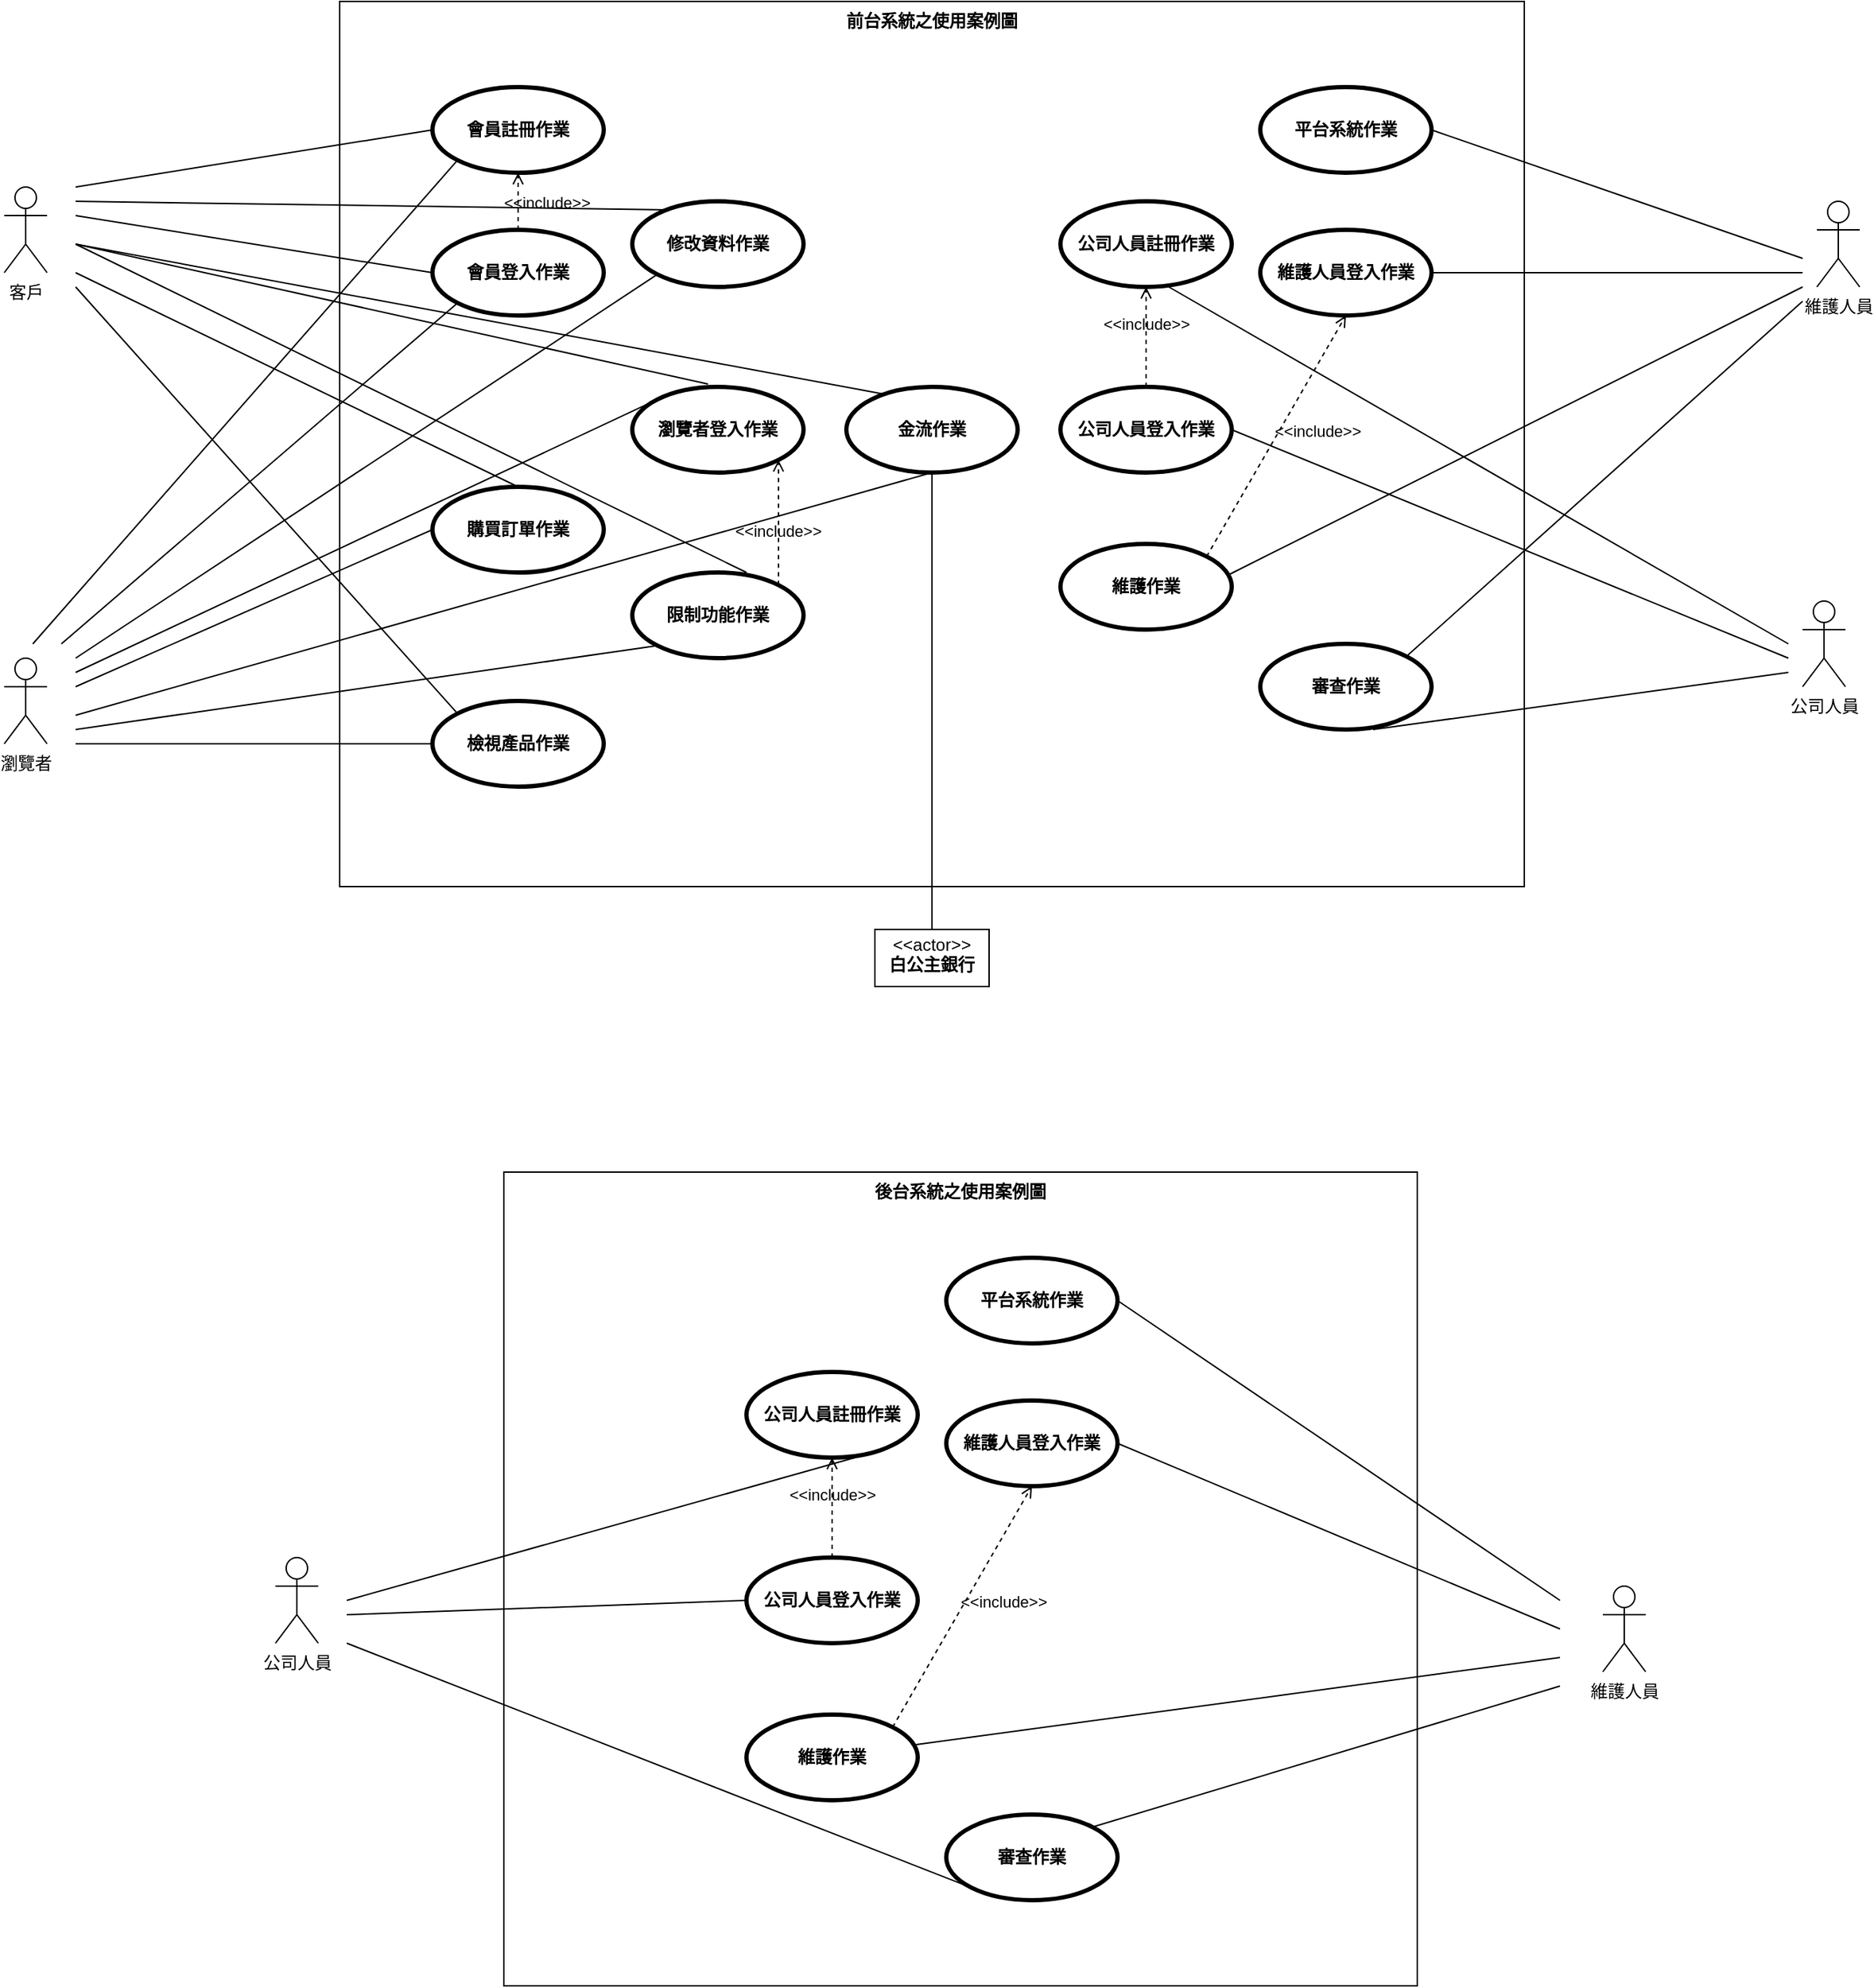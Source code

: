 <mxfile version="17.4.5" type="device" pages="3"><diagram id="V7DGzK6TTjDBdNX_tZ4m" name="(b) 小題"><mxGraphModel dx="3076" dy="794" grid="1" gridSize="10" guides="1" tooltips="1" connect="1" arrows="1" fold="1" page="1" pageScale="1" pageWidth="827" pageHeight="1169" math="0" shadow="0"><root><mxCell id="0"/><mxCell id="1" parent="0"/><mxCell id="IiYzBD85WNY9AxJgCA5Y-93" value="後台系統之使用案例圖" style="shape=rect;html=1;verticalAlign=top;fontStyle=1;whiteSpace=wrap;align=center;" vertex="1" parent="1"><mxGeometry x="-1110" y="910" width="640" height="570" as="geometry"/></mxCell><mxCell id="IiYzBD85WNY9AxJgCA5Y-57" value="前台系統之使用案例圖" style="shape=rect;html=1;verticalAlign=top;fontStyle=1;whiteSpace=wrap;align=center;" vertex="1" parent="1"><mxGeometry x="-1225" y="90" width="830" height="620" as="geometry"/></mxCell><mxCell id="IiYzBD85WNY9AxJgCA5Y-1" value="客戶" style="shape=umlActor;html=1;verticalLabelPosition=bottom;verticalAlign=top;align=center;" vertex="1" parent="1"><mxGeometry x="-1460" y="220" width="30" height="60" as="geometry"/></mxCell><mxCell id="IiYzBD85WNY9AxJgCA5Y-2" value="會員註冊作業" style="shape=ellipse;html=1;strokeWidth=3;fontStyle=1;whiteSpace=wrap;align=center;perimeter=ellipsePerimeter;" vertex="1" parent="1"><mxGeometry x="-1160" y="150" width="120" height="60" as="geometry"/></mxCell><mxCell id="IiYzBD85WNY9AxJgCA5Y-3" value="修改資料作業" style="shape=ellipse;html=1;strokeWidth=3;fontStyle=1;whiteSpace=wrap;align=center;perimeter=ellipsePerimeter;" vertex="1" parent="1"><mxGeometry x="-1020" y="230" width="120" height="60" as="geometry"/></mxCell><mxCell id="IiYzBD85WNY9AxJgCA5Y-4" value="檢視產品作業" style="shape=ellipse;html=1;strokeWidth=3;fontStyle=1;whiteSpace=wrap;align=center;perimeter=ellipsePerimeter;" vertex="1" parent="1"><mxGeometry x="-1160" y="580" width="120" height="60" as="geometry"/></mxCell><mxCell id="IiYzBD85WNY9AxJgCA5Y-5" value="購買訂單作業" style="shape=ellipse;html=1;strokeWidth=3;fontStyle=1;whiteSpace=wrap;align=center;perimeter=ellipsePerimeter;" vertex="1" parent="1"><mxGeometry x="-1160" y="430" width="120" height="60" as="geometry"/></mxCell><mxCell id="IiYzBD85WNY9AxJgCA5Y-6" value="瀏覽者登入作業" style="shape=ellipse;html=1;strokeWidth=3;fontStyle=1;whiteSpace=wrap;align=center;perimeter=ellipsePerimeter;" vertex="1" parent="1"><mxGeometry x="-1020" y="360" width="120" height="60" as="geometry"/></mxCell><mxCell id="IiYzBD85WNY9AxJgCA5Y-7" value="限制功能作業" style="shape=ellipse;html=1;strokeWidth=3;fontStyle=1;whiteSpace=wrap;align=center;perimeter=ellipsePerimeter;" vertex="1" parent="1"><mxGeometry x="-1020" y="490" width="120" height="60" as="geometry"/></mxCell><mxCell id="IiYzBD85WNY9AxJgCA5Y-8" value="公司人員註冊作業" style="shape=ellipse;html=1;strokeWidth=3;fontStyle=1;whiteSpace=wrap;align=center;perimeter=ellipsePerimeter;" vertex="1" parent="1"><mxGeometry x="-720" y="230" width="120" height="60" as="geometry"/></mxCell><mxCell id="IiYzBD85WNY9AxJgCA5Y-9" value="公司人員登入作業" style="shape=ellipse;html=1;strokeWidth=3;fontStyle=1;whiteSpace=wrap;align=center;perimeter=ellipsePerimeter;" vertex="1" parent="1"><mxGeometry x="-720" y="360" width="120" height="60" as="geometry"/></mxCell><mxCell id="IiYzBD85WNY9AxJgCA5Y-10" value="審查作業" style="shape=ellipse;html=1;strokeWidth=3;fontStyle=1;whiteSpace=wrap;align=center;perimeter=ellipsePerimeter;" vertex="1" parent="1"><mxGeometry x="-580" y="540" width="120" height="60" as="geometry"/></mxCell><mxCell id="IiYzBD85WNY9AxJgCA5Y-11" value="平台系統作業" style="shape=ellipse;html=1;strokeWidth=3;fontStyle=1;whiteSpace=wrap;align=center;perimeter=ellipsePerimeter;" vertex="1" parent="1"><mxGeometry x="-580" y="150" width="120" height="60" as="geometry"/></mxCell><mxCell id="IiYzBD85WNY9AxJgCA5Y-12" value="維護作業" style="shape=ellipse;html=1;strokeWidth=3;fontStyle=1;whiteSpace=wrap;align=center;perimeter=ellipsePerimeter;" vertex="1" parent="1"><mxGeometry x="-720" y="470" width="120" height="60" as="geometry"/></mxCell><mxCell id="IiYzBD85WNY9AxJgCA5Y-13" value="瀏覽者" style="shape=umlActor;html=1;verticalLabelPosition=bottom;verticalAlign=top;align=center;" vertex="1" parent="1"><mxGeometry x="-1460" y="550" width="30" height="60" as="geometry"/></mxCell><mxCell id="IiYzBD85WNY9AxJgCA5Y-14" value="公司人員" style="shape=umlActor;html=1;verticalLabelPosition=bottom;verticalAlign=top;align=center;" vertex="1" parent="1"><mxGeometry x="-200" y="510" width="30" height="60" as="geometry"/></mxCell><mxCell id="IiYzBD85WNY9AxJgCA5Y-15" value="維護人員" style="shape=umlActor;html=1;verticalLabelPosition=bottom;verticalAlign=top;align=center;" vertex="1" parent="1"><mxGeometry x="-190" y="230" width="30" height="60" as="geometry"/></mxCell><mxCell id="IiYzBD85WNY9AxJgCA5Y-16" value="" style="edgeStyle=none;html=1;endArrow=none;verticalAlign=bottom;rounded=0;entryX=0.5;entryY=0;entryDx=0;entryDy=0;" edge="1" parent="1" target="IiYzBD85WNY9AxJgCA5Y-5"><mxGeometry width="160" relative="1" as="geometry"><mxPoint x="-1410" y="280" as="sourcePoint"/><mxPoint x="-1090" y="260" as="targetPoint"/></mxGeometry></mxCell><mxCell id="IiYzBD85WNY9AxJgCA5Y-17" value="" style="edgeStyle=none;html=1;endArrow=none;verticalAlign=bottom;rounded=0;entryX=0;entryY=0;entryDx=0;entryDy=0;" edge="1" parent="1" target="IiYzBD85WNY9AxJgCA5Y-4"><mxGeometry width="160" relative="1" as="geometry"><mxPoint x="-1410" y="290" as="sourcePoint"/><mxPoint x="-1090" y="260" as="targetPoint"/></mxGeometry></mxCell><mxCell id="IiYzBD85WNY9AxJgCA5Y-18" value="" style="edgeStyle=none;html=1;endArrow=none;verticalAlign=bottom;rounded=0;entryX=0;entryY=1;entryDx=0;entryDy=0;" edge="1" parent="1" target="IiYzBD85WNY9AxJgCA5Y-2"><mxGeometry width="160" relative="1" as="geometry"><mxPoint x="-1440" y="540" as="sourcePoint"/><mxPoint x="-1002.426" y="691.213" as="targetPoint"/></mxGeometry></mxCell><mxCell id="IiYzBD85WNY9AxJgCA5Y-19" value="" style="edgeStyle=none;html=1;endArrow=none;verticalAlign=bottom;rounded=0;entryX=0;entryY=1;entryDx=0;entryDy=0;" edge="1" parent="1" target="IiYzBD85WNY9AxJgCA5Y-7"><mxGeometry width="160" relative="1" as="geometry"><mxPoint x="-1410" y="600" as="sourcePoint"/><mxPoint x="-1110" y="590" as="targetPoint"/></mxGeometry></mxCell><mxCell id="IiYzBD85WNY9AxJgCA5Y-20" value="" style="edgeStyle=none;html=1;endArrow=none;verticalAlign=bottom;rounded=0;entryX=0;entryY=0;entryDx=0;entryDy=0;" edge="1" parent="1" target="IiYzBD85WNY9AxJgCA5Y-6"><mxGeometry width="160" relative="1" as="geometry"><mxPoint x="-1410" y="560" as="sourcePoint"/><mxPoint x="-1240" y="430" as="targetPoint"/></mxGeometry></mxCell><mxCell id="IiYzBD85WNY9AxJgCA5Y-21" value="" style="edgeStyle=none;html=1;endArrow=none;verticalAlign=bottom;rounded=0;entryX=0.208;entryY=0.1;entryDx=0;entryDy=0;entryPerimeter=0;" edge="1" parent="1" target="IiYzBD85WNY9AxJgCA5Y-3"><mxGeometry width="160" relative="1" as="geometry"><mxPoint x="-1410" y="230" as="sourcePoint"/><mxPoint x="-1129.04" y="271.98" as="targetPoint"/></mxGeometry></mxCell><mxCell id="IiYzBD85WNY9AxJgCA5Y-22" value="" style="edgeStyle=none;html=1;endArrow=none;verticalAlign=bottom;rounded=0;entryX=0;entryY=0.5;entryDx=0;entryDy=0;" edge="1" parent="1" target="IiYzBD85WNY9AxJgCA5Y-2"><mxGeometry width="160" relative="1" as="geometry"><mxPoint x="-1410" y="220" as="sourcePoint"/><mxPoint x="-1090" y="230" as="targetPoint"/></mxGeometry></mxCell><mxCell id="IiYzBD85WNY9AxJgCA5Y-23" value="" style="edgeStyle=none;html=1;endArrow=none;verticalAlign=bottom;rounded=0;exitX=0.658;exitY=1;exitDx=0;exitDy=0;exitPerimeter=0;" edge="1" parent="1" source="IiYzBD85WNY9AxJgCA5Y-10"><mxGeometry width="160" relative="1" as="geometry"><mxPoint x="-600" y="670" as="sourcePoint"/><mxPoint x="-210" y="560" as="targetPoint"/></mxGeometry></mxCell><mxCell id="IiYzBD85WNY9AxJgCA5Y-24" value="" style="edgeStyle=none;html=1;endArrow=none;verticalAlign=bottom;rounded=0;exitX=1;exitY=0.5;exitDx=0;exitDy=0;" edge="1" parent="1" source="IiYzBD85WNY9AxJgCA5Y-9"><mxGeometry width="160" relative="1" as="geometry"><mxPoint x="-600" y="410" as="sourcePoint"/><mxPoint x="-210" y="550" as="targetPoint"/></mxGeometry></mxCell><mxCell id="IiYzBD85WNY9AxJgCA5Y-25" value="" style="edgeStyle=none;html=1;endArrow=none;verticalAlign=bottom;rounded=0;exitX=0.633;exitY=1;exitDx=0;exitDy=0;exitPerimeter=0;" edge="1" parent="1" source="IiYzBD85WNY9AxJgCA5Y-8"><mxGeometry width="160" relative="1" as="geometry"><mxPoint x="-600" y="360" as="sourcePoint"/><mxPoint x="-210" y="540" as="targetPoint"/></mxGeometry></mxCell><mxCell id="IiYzBD85WNY9AxJgCA5Y-26" value="" style="edgeStyle=none;html=1;endArrow=none;verticalAlign=bottom;rounded=0;exitX=1;exitY=0.5;exitDx=0;exitDy=0;" edge="1" parent="1" source="IiYzBD85WNY9AxJgCA5Y-11"><mxGeometry width="160" relative="1" as="geometry"><mxPoint x="-440" y="300" as="sourcePoint"/><mxPoint x="-200" y="270" as="targetPoint"/></mxGeometry></mxCell><mxCell id="IiYzBD85WNY9AxJgCA5Y-27" value="" style="edgeStyle=none;html=1;endArrow=none;verticalAlign=bottom;rounded=0;exitX=0.992;exitY=0.35;exitDx=0;exitDy=0;exitPerimeter=0;" edge="1" parent="1" source="IiYzBD85WNY9AxJgCA5Y-12"><mxGeometry width="160" relative="1" as="geometry"><mxPoint x="-380" y="670" as="sourcePoint"/><mxPoint x="-200" y="290" as="targetPoint"/></mxGeometry></mxCell><mxCell id="IiYzBD85WNY9AxJgCA5Y-28" value="" style="edgeStyle=none;html=1;endArrow=none;verticalAlign=bottom;rounded=0;entryX=0;entryY=0.5;entryDx=0;entryDy=0;" edge="1" parent="1" target="IiYzBD85WNY9AxJgCA5Y-4"><mxGeometry width="160" relative="1" as="geometry"><mxPoint x="-1410" y="610" as="sourcePoint"/><mxPoint x="-1260" y="550" as="targetPoint"/></mxGeometry></mxCell><mxCell id="IiYzBD85WNY9AxJgCA5Y-29" value="" style="edgeStyle=none;html=1;endArrow=none;verticalAlign=bottom;rounded=0;entryX=0.442;entryY=-0.033;entryDx=0;entryDy=0;entryPerimeter=0;" edge="1" parent="1" target="IiYzBD85WNY9AxJgCA5Y-6"><mxGeometry width="160" relative="1" as="geometry"><mxPoint x="-1410" y="260" as="sourcePoint"/><mxPoint x="-1050" y="330" as="targetPoint"/></mxGeometry></mxCell><mxCell id="IiYzBD85WNY9AxJgCA5Y-30" value="" style="edgeStyle=none;html=1;endArrow=none;verticalAlign=bottom;rounded=0;exitX=1;exitY=0;exitDx=0;exitDy=0;" edge="1" parent="1" source="IiYzBD85WNY9AxJgCA5Y-10"><mxGeometry width="160" relative="1" as="geometry"><mxPoint x="-740" y="670" as="sourcePoint"/><mxPoint x="-200" y="300" as="targetPoint"/></mxGeometry></mxCell><mxCell id="IiYzBD85WNY9AxJgCA5Y-34" value="" style="edgeStyle=none;html=1;endArrow=none;verticalAlign=bottom;rounded=0;entryX=0.667;entryY=0;entryDx=0;entryDy=0;entryPerimeter=0;" edge="1" parent="1" target="IiYzBD85WNY9AxJgCA5Y-7"><mxGeometry width="160" relative="1" as="geometry"><mxPoint x="-1410" y="260" as="sourcePoint"/><mxPoint x="-860" y="460" as="targetPoint"/></mxGeometry></mxCell><mxCell id="IiYzBD85WNY9AxJgCA5Y-35" value="&amp;lt;&amp;lt;include&amp;gt;&amp;gt;" style="edgeStyle=none;html=1;endArrow=open;verticalAlign=bottom;dashed=1;labelBackgroundColor=none;rounded=0;entryX=1;entryY=1;entryDx=0;entryDy=0;exitX=1;exitY=0;exitDx=0;exitDy=0;" edge="1" parent="1" source="IiYzBD85WNY9AxJgCA5Y-7" target="IiYzBD85WNY9AxJgCA5Y-6"><mxGeometry x="-0.343" width="160" relative="1" as="geometry"><mxPoint x="-840" y="490" as="sourcePoint"/><mxPoint x="-850" y="500" as="targetPoint"/><mxPoint as="offset"/></mxGeometry></mxCell><mxCell id="IiYzBD85WNY9AxJgCA5Y-36" value="會員登入作業" style="shape=ellipse;html=1;strokeWidth=3;fontStyle=1;whiteSpace=wrap;align=center;perimeter=ellipsePerimeter;" vertex="1" parent="1"><mxGeometry x="-1160" y="250" width="120" height="60" as="geometry"/></mxCell><mxCell id="IiYzBD85WNY9AxJgCA5Y-37" value="" style="edgeStyle=none;html=1;endArrow=none;verticalAlign=bottom;rounded=0;entryX=0;entryY=0.5;entryDx=0;entryDy=0;" edge="1" parent="1" target="IiYzBD85WNY9AxJgCA5Y-36"><mxGeometry width="160" relative="1" as="geometry"><mxPoint x="-1410" y="240" as="sourcePoint"/><mxPoint x="-1250" y="260" as="targetPoint"/></mxGeometry></mxCell><mxCell id="IiYzBD85WNY9AxJgCA5Y-38" value="" style="edgeStyle=none;html=1;endArrow=none;verticalAlign=bottom;rounded=0;entryX=0;entryY=1;entryDx=0;entryDy=0;" edge="1" parent="1" target="IiYzBD85WNY9AxJgCA5Y-36"><mxGeometry width="160" relative="1" as="geometry"><mxPoint x="-1420" y="540" as="sourcePoint"/><mxPoint x="-1250" y="550" as="targetPoint"/></mxGeometry></mxCell><mxCell id="IiYzBD85WNY9AxJgCA5Y-39" value="&amp;lt;&amp;lt;include&amp;gt;&amp;gt;" style="edgeStyle=none;html=1;endArrow=open;verticalAlign=bottom;dashed=1;labelBackgroundColor=none;rounded=0;entryX=0.5;entryY=1;entryDx=0;entryDy=0;exitX=0.5;exitY=0;exitDx=0;exitDy=0;" edge="1" parent="1" source="IiYzBD85WNY9AxJgCA5Y-36" target="IiYzBD85WNY9AxJgCA5Y-2"><mxGeometry x="-0.5" y="-20" width="160" relative="1" as="geometry"><mxPoint x="-1030" y="220" as="sourcePoint"/><mxPoint x="-1084" y="270" as="targetPoint"/><mxPoint as="offset"/></mxGeometry></mxCell><mxCell id="IiYzBD85WNY9AxJgCA5Y-40" value="" style="edgeStyle=none;html=1;endArrow=none;verticalAlign=bottom;rounded=0;entryX=0;entryY=0.5;entryDx=0;entryDy=0;" edge="1" parent="1" target="IiYzBD85WNY9AxJgCA5Y-5"><mxGeometry width="160" relative="1" as="geometry"><mxPoint x="-1410" y="570" as="sourcePoint"/><mxPoint x="-1260" y="550" as="targetPoint"/></mxGeometry></mxCell><mxCell id="IiYzBD85WNY9AxJgCA5Y-42" value="" style="edgeStyle=none;html=1;endArrow=none;verticalAlign=bottom;rounded=0;entryX=0;entryY=1;entryDx=0;entryDy=0;" edge="1" parent="1" target="IiYzBD85WNY9AxJgCA5Y-3"><mxGeometry width="160" relative="1" as="geometry"><mxPoint x="-1410" y="550" as="sourcePoint"/><mxPoint x="-1190" y="500" as="targetPoint"/></mxGeometry></mxCell><mxCell id="IiYzBD85WNY9AxJgCA5Y-43" value="維護人員登入作業" style="shape=ellipse;html=1;strokeWidth=3;fontStyle=1;whiteSpace=wrap;align=center;perimeter=ellipsePerimeter;" vertex="1" parent="1"><mxGeometry x="-580" y="250" width="120" height="60" as="geometry"/></mxCell><mxCell id="IiYzBD85WNY9AxJgCA5Y-44" value="" style="edgeStyle=none;html=1;endArrow=none;verticalAlign=bottom;rounded=0;exitX=1;exitY=0.5;exitDx=0;exitDy=0;" edge="1" parent="1" source="IiYzBD85WNY9AxJgCA5Y-43"><mxGeometry width="160" relative="1" as="geometry"><mxPoint x="-460" y="300" as="sourcePoint"/><mxPoint x="-200" y="280" as="targetPoint"/></mxGeometry></mxCell><mxCell id="IiYzBD85WNY9AxJgCA5Y-45" value="&amp;lt;&amp;lt;include&amp;gt;&amp;gt;" style="edgeStyle=none;html=1;endArrow=open;verticalAlign=bottom;dashed=1;labelBackgroundColor=none;rounded=0;entryX=0.5;entryY=1;entryDx=0;entryDy=0;exitX=0.5;exitY=0;exitDx=0;exitDy=0;" edge="1" parent="1" source="IiYzBD85WNY9AxJgCA5Y-9" target="IiYzBD85WNY9AxJgCA5Y-8"><mxGeometry width="160" relative="1" as="geometry"><mxPoint x="-670" y="310" as="sourcePoint"/><mxPoint x="-510" y="310" as="targetPoint"/></mxGeometry></mxCell><mxCell id="IiYzBD85WNY9AxJgCA5Y-47" value="金流作業" style="shape=ellipse;html=1;strokeWidth=3;fontStyle=1;whiteSpace=wrap;align=center;perimeter=ellipsePerimeter;" vertex="1" parent="1"><mxGeometry x="-870" y="360" width="120" height="60" as="geometry"/></mxCell><mxCell id="IiYzBD85WNY9AxJgCA5Y-48" value="" style="edgeStyle=none;html=1;endArrow=none;verticalAlign=bottom;rounded=0;entryX=0.217;entryY=0.083;entryDx=0;entryDy=0;entryPerimeter=0;" edge="1" parent="1" target="IiYzBD85WNY9AxJgCA5Y-47"><mxGeometry width="160" relative="1" as="geometry"><mxPoint x="-1410" y="260" as="sourcePoint"/><mxPoint x="-1250" y="260" as="targetPoint"/></mxGeometry></mxCell><mxCell id="IiYzBD85WNY9AxJgCA5Y-51" value="" style="edgeStyle=none;html=1;endArrow=none;verticalAlign=bottom;rounded=0;entryX=0.5;entryY=1;entryDx=0;entryDy=0;" edge="1" parent="1" target="IiYzBD85WNY9AxJgCA5Y-47"><mxGeometry width="160" relative="1" as="geometry"><mxPoint x="-1410" y="590" as="sourcePoint"/><mxPoint x="-770" y="440" as="targetPoint"/></mxGeometry></mxCell><mxCell id="IiYzBD85WNY9AxJgCA5Y-53" value="&amp;lt;&amp;lt;include&amp;gt;&amp;gt;" style="edgeStyle=none;html=1;endArrow=open;verticalAlign=bottom;dashed=1;labelBackgroundColor=none;rounded=0;exitX=1;exitY=0;exitDx=0;exitDy=0;entryX=0.5;entryY=1;entryDx=0;entryDy=0;" edge="1" parent="1" source="IiYzBD85WNY9AxJgCA5Y-12" target="IiYzBD85WNY9AxJgCA5Y-43"><mxGeometry x="0.098" y="-28" width="160" relative="1" as="geometry"><mxPoint x="-580" y="430" as="sourcePoint"/><mxPoint x="-420" y="430" as="targetPoint"/><mxPoint as="offset"/></mxGeometry></mxCell><mxCell id="IiYzBD85WNY9AxJgCA5Y-55" value="&lt;p style=&quot;margin: 0px ; margin-top: 4px ; text-align: center&quot;&gt;&amp;lt;&amp;lt;actor&amp;gt;&amp;gt;&lt;br&gt;&lt;b&gt;白公主銀行&lt;/b&gt;&lt;/p&gt;" style="shape=rect;html=1;overflow=fill;html=1;whiteSpace=wrap;align=center;" vertex="1" parent="1"><mxGeometry x="-850" y="740" width="80" height="40" as="geometry"/></mxCell><mxCell id="IiYzBD85WNY9AxJgCA5Y-56" value="" style="edgeStyle=none;html=1;endArrow=none;verticalAlign=bottom;rounded=0;exitX=0.5;exitY=1;exitDx=0;exitDy=0;entryX=0.5;entryY=0;entryDx=0;entryDy=0;" edge="1" parent="1" source="IiYzBD85WNY9AxJgCA5Y-47" target="IiYzBD85WNY9AxJgCA5Y-55"><mxGeometry width="160" relative="1" as="geometry"><mxPoint x="-860" y="670" as="sourcePoint"/><mxPoint x="-700" y="670" as="targetPoint"/></mxGeometry></mxCell><mxCell id="IiYzBD85WNY9AxJgCA5Y-76" value="公司人員註冊作業" style="shape=ellipse;html=1;strokeWidth=3;fontStyle=1;whiteSpace=wrap;align=center;perimeter=ellipsePerimeter;" vertex="1" parent="1"><mxGeometry x="-940" y="1050" width="120" height="60" as="geometry"/></mxCell><mxCell id="IiYzBD85WNY9AxJgCA5Y-77" value="公司人員登入作業" style="shape=ellipse;html=1;strokeWidth=3;fontStyle=1;whiteSpace=wrap;align=center;perimeter=ellipsePerimeter;" vertex="1" parent="1"><mxGeometry x="-940" y="1180" width="120" height="60" as="geometry"/></mxCell><mxCell id="IiYzBD85WNY9AxJgCA5Y-78" value="審查作業" style="shape=ellipse;html=1;strokeWidth=3;fontStyle=1;whiteSpace=wrap;align=center;perimeter=ellipsePerimeter;" vertex="1" parent="1"><mxGeometry x="-800" y="1360" width="120" height="60" as="geometry"/></mxCell><mxCell id="IiYzBD85WNY9AxJgCA5Y-79" value="平台系統作業" style="shape=ellipse;html=1;strokeWidth=3;fontStyle=1;whiteSpace=wrap;align=center;perimeter=ellipsePerimeter;" vertex="1" parent="1"><mxGeometry x="-800" y="970" width="120" height="60" as="geometry"/></mxCell><mxCell id="IiYzBD85WNY9AxJgCA5Y-80" value="維護作業" style="shape=ellipse;html=1;strokeWidth=3;fontStyle=1;whiteSpace=wrap;align=center;perimeter=ellipsePerimeter;" vertex="1" parent="1"><mxGeometry x="-940" y="1290" width="120" height="60" as="geometry"/></mxCell><mxCell id="IiYzBD85WNY9AxJgCA5Y-81" value="公司人員" style="shape=umlActor;html=1;verticalLabelPosition=bottom;verticalAlign=top;align=center;" vertex="1" parent="1"><mxGeometry x="-1270" y="1180" width="30" height="60" as="geometry"/></mxCell><mxCell id="IiYzBD85WNY9AxJgCA5Y-82" value="維護人員" style="shape=umlActor;html=1;verticalLabelPosition=bottom;verticalAlign=top;align=center;" vertex="1" parent="1"><mxGeometry x="-340" y="1200" width="30" height="60" as="geometry"/></mxCell><mxCell id="IiYzBD85WNY9AxJgCA5Y-83" value="" style="edgeStyle=none;html=1;endArrow=none;verticalAlign=bottom;rounded=0;exitX=0;exitY=1;exitDx=0;exitDy=0;" edge="1" parent="1" source="IiYzBD85WNY9AxJgCA5Y-78"><mxGeometry width="160" relative="1" as="geometry"><mxPoint x="-600" y="1490" as="sourcePoint"/><mxPoint x="-1220" y="1240" as="targetPoint"/></mxGeometry></mxCell><mxCell id="IiYzBD85WNY9AxJgCA5Y-84" value="" style="edgeStyle=none;html=1;endArrow=none;verticalAlign=bottom;rounded=0;exitX=0;exitY=0.5;exitDx=0;exitDy=0;" edge="1" parent="1" source="IiYzBD85WNY9AxJgCA5Y-77"><mxGeometry width="160" relative="1" as="geometry"><mxPoint x="-720" y="1210" as="sourcePoint"/><mxPoint x="-1220" y="1220" as="targetPoint"/></mxGeometry></mxCell><mxCell id="IiYzBD85WNY9AxJgCA5Y-85" value="" style="edgeStyle=none;html=1;endArrow=none;verticalAlign=bottom;rounded=0;exitX=0.633;exitY=1;exitDx=0;exitDy=0;exitPerimeter=0;" edge="1" parent="1" source="IiYzBD85WNY9AxJgCA5Y-76"><mxGeometry width="160" relative="1" as="geometry"><mxPoint x="-600" y="1180" as="sourcePoint"/><mxPoint x="-1220" y="1210" as="targetPoint"/></mxGeometry></mxCell><mxCell id="IiYzBD85WNY9AxJgCA5Y-86" value="" style="edgeStyle=none;html=1;endArrow=none;verticalAlign=bottom;rounded=0;exitX=1;exitY=0.5;exitDx=0;exitDy=0;" edge="1" parent="1" source="IiYzBD85WNY9AxJgCA5Y-79"><mxGeometry width="160" relative="1" as="geometry"><mxPoint x="-440" y="1120" as="sourcePoint"/><mxPoint x="-370" y="1210" as="targetPoint"/></mxGeometry></mxCell><mxCell id="IiYzBD85WNY9AxJgCA5Y-87" value="" style="edgeStyle=none;html=1;endArrow=none;verticalAlign=bottom;rounded=0;exitX=0.992;exitY=0.35;exitDx=0;exitDy=0;exitPerimeter=0;" edge="1" parent="1" source="IiYzBD85WNY9AxJgCA5Y-80"><mxGeometry width="160" relative="1" as="geometry"><mxPoint x="-380" y="1490" as="sourcePoint"/><mxPoint x="-370" y="1250" as="targetPoint"/></mxGeometry></mxCell><mxCell id="IiYzBD85WNY9AxJgCA5Y-88" value="" style="edgeStyle=none;html=1;endArrow=none;verticalAlign=bottom;rounded=0;exitX=1;exitY=0;exitDx=0;exitDy=0;" edge="1" parent="1" source="IiYzBD85WNY9AxJgCA5Y-78"><mxGeometry width="160" relative="1" as="geometry"><mxPoint x="-740" y="1490" as="sourcePoint"/><mxPoint x="-370" y="1270" as="targetPoint"/></mxGeometry></mxCell><mxCell id="IiYzBD85WNY9AxJgCA5Y-89" value="維護人員登入作業" style="shape=ellipse;html=1;strokeWidth=3;fontStyle=1;whiteSpace=wrap;align=center;perimeter=ellipsePerimeter;" vertex="1" parent="1"><mxGeometry x="-800" y="1070" width="120" height="60" as="geometry"/></mxCell><mxCell id="IiYzBD85WNY9AxJgCA5Y-90" value="" style="edgeStyle=none;html=1;endArrow=none;verticalAlign=bottom;rounded=0;exitX=1;exitY=0.5;exitDx=0;exitDy=0;" edge="1" parent="1" source="IiYzBD85WNY9AxJgCA5Y-89"><mxGeometry width="160" relative="1" as="geometry"><mxPoint x="-460" y="1120" as="sourcePoint"/><mxPoint x="-370" y="1230" as="targetPoint"/></mxGeometry></mxCell><mxCell id="IiYzBD85WNY9AxJgCA5Y-91" value="&amp;lt;&amp;lt;include&amp;gt;&amp;gt;" style="edgeStyle=none;html=1;endArrow=open;verticalAlign=bottom;dashed=1;labelBackgroundColor=none;rounded=0;entryX=0.5;entryY=1;entryDx=0;entryDy=0;exitX=0.5;exitY=0;exitDx=0;exitDy=0;" edge="1" parent="1" source="IiYzBD85WNY9AxJgCA5Y-77" target="IiYzBD85WNY9AxJgCA5Y-76"><mxGeometry width="160" relative="1" as="geometry"><mxPoint x="-890" y="1130" as="sourcePoint"/><mxPoint x="-730" y="1130" as="targetPoint"/></mxGeometry></mxCell><mxCell id="IiYzBD85WNY9AxJgCA5Y-92" value="&amp;lt;&amp;lt;include&amp;gt;&amp;gt;" style="edgeStyle=none;html=1;endArrow=open;verticalAlign=bottom;dashed=1;labelBackgroundColor=none;rounded=0;exitX=1;exitY=0;exitDx=0;exitDy=0;entryX=0.5;entryY=1;entryDx=0;entryDy=0;" edge="1" parent="1" source="IiYzBD85WNY9AxJgCA5Y-80" target="IiYzBD85WNY9AxJgCA5Y-89"><mxGeometry x="0.098" y="-28" width="160" relative="1" as="geometry"><mxPoint x="-800" y="1250" as="sourcePoint"/><mxPoint x="-640" y="1250" as="targetPoint"/><mxPoint as="offset"/></mxGeometry></mxCell></root></mxGraphModel></diagram><diagram id="BZPio_Jj3uGKRLuExNS9" name="(d) 小題"><mxGraphModel dx="1808" dy="548" grid="1" gridSize="10" guides="1" tooltips="1" connect="1" arrows="1" fold="1" page="1" pageScale="1" pageWidth="827" pageHeight="1169" math="0" shadow="0"><root><mxCell id="Udvxj7O8KsXDByOM07qp-0"/><mxCell id="Udvxj7O8KsXDByOM07qp-1" parent="Udvxj7O8KsXDByOM07qp-0"/><mxCell id="WuCh3MPf-Q4TTdM_Y4cf-1" value="購物平台" style="swimlane;fontStyle=1;align=center;verticalAlign=top;childLayout=stackLayout;horizontal=1;startSize=26;horizontalStack=0;resizeParent=1;resizeParentMax=0;resizeLast=0;collapsible=1;marginBottom=0;" vertex="1" parent="Udvxj7O8KsXDByOM07qp-1"><mxGeometry x="245" width="160" height="80" as="geometry"/></mxCell><mxCell id="WuCh3MPf-Q4TTdM_Y4cf-2" value="使用者身分有別" style="text;strokeColor=none;fillColor=none;align=left;verticalAlign=top;spacingLeft=4;spacingRight=4;overflow=hidden;rotatable=0;points=[[0,0.5],[1,0.5]];portConstraint=eastwest;" vertex="1" parent="WuCh3MPf-Q4TTdM_Y4cf-1"><mxGeometry y="26" width="160" height="54" as="geometry"/></mxCell><mxCell id="WuCh3MPf-Q4TTdM_Y4cf-6" value="前台" style="html=1;" vertex="1" parent="Udvxj7O8KsXDByOM07qp-1"><mxGeometry x="160" y="150" width="110" height="50" as="geometry"/></mxCell><mxCell id="WuCh3MPf-Q4TTdM_Y4cf-7" value="後台" style="html=1;" vertex="1" parent="Udvxj7O8KsXDByOM07qp-1"><mxGeometry x="390" y="150" width="110" height="50" as="geometry"/></mxCell><mxCell id="WuCh3MPf-Q4TTdM_Y4cf-8" value="" style="endArrow=none;html=1;rounded=0;" edge="1" parent="Udvxj7O8KsXDByOM07qp-1"><mxGeometry width="50" height="50" relative="1" as="geometry"><mxPoint x="215" y="120" as="sourcePoint"/><mxPoint x="445" y="120" as="targetPoint"/></mxGeometry></mxCell><mxCell id="WuCh3MPf-Q4TTdM_Y4cf-9" value="" style="endArrow=none;html=1;rounded=0;exitX=0.5;exitY=0;exitDx=0;exitDy=0;" edge="1" parent="Udvxj7O8KsXDByOM07qp-1" source="WuCh3MPf-Q4TTdM_Y4cf-6"><mxGeometry width="50" height="50" relative="1" as="geometry"><mxPoint x="140" y="140" as="sourcePoint"/><mxPoint x="215" y="120" as="targetPoint"/></mxGeometry></mxCell><mxCell id="WuCh3MPf-Q4TTdM_Y4cf-10" value="" style="endArrow=none;html=1;rounded=0;exitX=0.5;exitY=0;exitDx=0;exitDy=0;" edge="1" parent="Udvxj7O8KsXDByOM07qp-1" source="WuCh3MPf-Q4TTdM_Y4cf-7"><mxGeometry width="50" height="50" relative="1" as="geometry"><mxPoint x="390" y="180" as="sourcePoint"/><mxPoint x="445" y="120" as="targetPoint"/></mxGeometry></mxCell><mxCell id="WuCh3MPf-Q4TTdM_Y4cf-11" value="" style="endArrow=block;endSize=16;endFill=0;html=1;rounded=0;" edge="1" parent="Udvxj7O8KsXDByOM07qp-1" target="WuCh3MPf-Q4TTdM_Y4cf-2"><mxGeometry width="160" relative="1" as="geometry"><mxPoint x="325" y="120" as="sourcePoint"/><mxPoint x="465" y="100" as="targetPoint"/></mxGeometry></mxCell><mxCell id="WuCh3MPf-Q4TTdM_Y4cf-12" value="客戶" style="html=1;" vertex="1" parent="Udvxj7O8KsXDByOM07qp-1"><mxGeometry x="65" y="270" width="110" height="50" as="geometry"/></mxCell><mxCell id="WuCh3MPf-Q4TTdM_Y4cf-15" value="瀏覽者" style="html=1;" vertex="1" parent="Udvxj7O8KsXDByOM07qp-1"><mxGeometry x="225" y="270" width="110" height="50" as="geometry"/></mxCell><mxCell id="WuCh3MPf-Q4TTdM_Y4cf-17" value="" style="endArrow=none;html=1;rounded=0;" edge="1" parent="Udvxj7O8KsXDByOM07qp-1"><mxGeometry width="50" height="50" relative="1" as="geometry"><mxPoint x="150" y="270" as="sourcePoint"/><mxPoint x="150" y="250" as="targetPoint"/></mxGeometry></mxCell><mxCell id="WuCh3MPf-Q4TTdM_Y4cf-18" value="" style="endArrow=none;html=1;rounded=0;" edge="1" parent="Udvxj7O8KsXDByOM07qp-1"><mxGeometry width="50" height="50" relative="1" as="geometry"><mxPoint x="150" y="250" as="sourcePoint"/><mxPoint x="280" y="250" as="targetPoint"/></mxGeometry></mxCell><mxCell id="WuCh3MPf-Q4TTdM_Y4cf-19" value="" style="endArrow=none;html=1;rounded=0;exitX=0.5;exitY=0;exitDx=0;exitDy=0;" edge="1" parent="Udvxj7O8KsXDByOM07qp-1" source="WuCh3MPf-Q4TTdM_Y4cf-15"><mxGeometry width="50" height="50" relative="1" as="geometry"><mxPoint x="295" y="250" as="sourcePoint"/><mxPoint x="280" y="250" as="targetPoint"/></mxGeometry></mxCell><mxCell id="WuCh3MPf-Q4TTdM_Y4cf-20" value="" style="endArrow=block;endSize=16;endFill=0;html=1;rounded=0;entryX=0.5;entryY=1;entryDx=0;entryDy=0;" edge="1" parent="Udvxj7O8KsXDByOM07qp-1" target="WuCh3MPf-Q4TTdM_Y4cf-6"><mxGeometry width="160" relative="1" as="geometry"><mxPoint x="215" y="250" as="sourcePoint"/><mxPoint x="290" y="220" as="targetPoint"/></mxGeometry></mxCell><mxCell id="WuCh3MPf-Q4TTdM_Y4cf-21" value="" style="endArrow=none;html=1;edgeStyle=orthogonalEdgeStyle;rounded=0;entryX=0.5;entryY=0;entryDx=0;entryDy=0;" edge="1" parent="Udvxj7O8KsXDByOM07qp-1" target="WuCh3MPf-Q4TTdM_Y4cf-24"><mxGeometry relative="1" as="geometry"><mxPoint x="205" y="340" as="sourcePoint"/><mxPoint x="120" y="360" as="targetPoint"/></mxGeometry></mxCell><mxCell id="WuCh3MPf-Q4TTdM_Y4cf-22" value="1" style="edgeLabel;resizable=0;html=1;align=left;verticalAlign=bottom;" connectable="0" vertex="1" parent="WuCh3MPf-Q4TTdM_Y4cf-21"><mxGeometry x="-1" relative="1" as="geometry"><mxPoint x="-11" y="19" as="offset"/></mxGeometry></mxCell><mxCell id="WuCh3MPf-Q4TTdM_Y4cf-23" value="1..*" style="edgeLabel;resizable=0;html=1;align=right;verticalAlign=bottom;" connectable="0" vertex="1" parent="WuCh3MPf-Q4TTdM_Y4cf-21"><mxGeometry x="1" relative="1" as="geometry"/></mxCell><mxCell id="WuCh3MPf-Q4TTdM_Y4cf-25" value="觀看" style="edgeLabel;html=1;align=center;verticalAlign=middle;resizable=0;points=[];" vertex="1" connectable="0" parent="WuCh3MPf-Q4TTdM_Y4cf-21"><mxGeometry x="-0.149" relative="1" as="geometry"><mxPoint x="-15" y="6" as="offset"/></mxGeometry></mxCell><mxCell id="WuCh3MPf-Q4TTdM_Y4cf-24" value="產品頁面" style="html=1;" vertex="1" parent="Udvxj7O8KsXDByOM07qp-1"><mxGeometry x="150" y="410.09" width="110" height="50" as="geometry"/></mxCell><mxCell id="WuCh3MPf-Q4TTdM_Y4cf-26" value="產品圖片與敘述" style="html=1;" vertex="1" parent="Udvxj7O8KsXDByOM07qp-1"><mxGeometry x="150" y="540.09" width="110" height="50" as="geometry"/></mxCell><mxCell id="WuCh3MPf-Q4TTdM_Y4cf-27" value="" style="endArrow=none;html=1;edgeStyle=orthogonalEdgeStyle;rounded=0;exitX=0.5;exitY=1;exitDx=0;exitDy=0;entryX=0.5;entryY=0;entryDx=0;entryDy=0;" edge="1" parent="Udvxj7O8KsXDByOM07qp-1" source="WuCh3MPf-Q4TTdM_Y4cf-24" target="WuCh3MPf-Q4TTdM_Y4cf-26"><mxGeometry relative="1" as="geometry"><mxPoint x="195" y="500.09" as="sourcePoint"/><mxPoint x="355" y="500.09" as="targetPoint"/></mxGeometry></mxCell><mxCell id="WuCh3MPf-Q4TTdM_Y4cf-28" value="1" style="edgeLabel;resizable=0;html=1;align=left;verticalAlign=bottom;" connectable="0" vertex="1" parent="WuCh3MPf-Q4TTdM_Y4cf-27"><mxGeometry x="-1" relative="1" as="geometry"><mxPoint x="-10" y="20" as="offset"/></mxGeometry></mxCell><mxCell id="WuCh3MPf-Q4TTdM_Y4cf-29" value="1..*" style="edgeLabel;resizable=0;html=1;align=right;verticalAlign=bottom;" connectable="0" vertex="1" parent="WuCh3MPf-Q4TTdM_Y4cf-27"><mxGeometry x="1" relative="1" as="geometry"/></mxCell><mxCell id="WuCh3MPf-Q4TTdM_Y4cf-30" value="查看" style="edgeLabel;html=1;align=center;verticalAlign=middle;resizable=0;points=[];" vertex="1" connectable="0" parent="WuCh3MPf-Q4TTdM_Y4cf-27"><mxGeometry x="-0.234" y="-1" relative="1" as="geometry"><mxPoint x="-13" y="11" as="offset"/></mxGeometry></mxCell><mxCell id="WuCh3MPf-Q4TTdM_Y4cf-31" value="會員" style="html=1;" vertex="1" parent="Udvxj7O8KsXDByOM07qp-1"><mxGeometry x="-70" y="410.09" width="110" height="50" as="geometry"/></mxCell><mxCell id="WuCh3MPf-Q4TTdM_Y4cf-33" value="" style="endArrow=none;html=1;edgeStyle=orthogonalEdgeStyle;rounded=0;exitX=0.344;exitY=1.016;exitDx=0;exitDy=0;exitPerimeter=0;entryX=0.677;entryY=0;entryDx=0;entryDy=0;entryPerimeter=0;" edge="1" parent="Udvxj7O8KsXDByOM07qp-1" source="WuCh3MPf-Q4TTdM_Y4cf-2" target="WuCh3MPf-Q4TTdM_Y4cf-15"><mxGeometry relative="1" as="geometry"><mxPoint x="300" y="100" as="sourcePoint"/><mxPoint x="300" y="230" as="targetPoint"/></mxGeometry></mxCell><mxCell id="WuCh3MPf-Q4TTdM_Y4cf-34" value="1" style="edgeLabel;resizable=0;html=1;align=left;verticalAlign=bottom;" connectable="0" vertex="1" parent="WuCh3MPf-Q4TTdM_Y4cf-33"><mxGeometry x="-1" relative="1" as="geometry"><mxPoint x="-10" y="19" as="offset"/></mxGeometry></mxCell><mxCell id="WuCh3MPf-Q4TTdM_Y4cf-35" value="1..*" style="edgeLabel;resizable=0;html=1;align=right;verticalAlign=bottom;" connectable="0" vertex="1" parent="WuCh3MPf-Q4TTdM_Y4cf-33"><mxGeometry x="1" relative="1" as="geometry"/></mxCell><mxCell id="WuCh3MPf-Q4TTdM_Y4cf-36" value="擁有" style="edgeLabel;html=1;align=center;verticalAlign=middle;resizable=0;points=[];" vertex="1" connectable="0" parent="WuCh3MPf-Q4TTdM_Y4cf-33"><mxGeometry x="-0.144" y="-1" relative="1" as="geometry"><mxPoint x="-13" y="-25" as="offset"/></mxGeometry></mxCell><mxCell id="WuCh3MPf-Q4TTdM_Y4cf-37" value="" style="endArrow=none;html=1;edgeStyle=orthogonalEdgeStyle;rounded=0;entryX=0.5;entryY=0;entryDx=0;entryDy=0;exitX=0;exitY=0.5;exitDx=0;exitDy=0;" edge="1" parent="Udvxj7O8KsXDByOM07qp-1" source="WuCh3MPf-Q4TTdM_Y4cf-2" target="WuCh3MPf-Q4TTdM_Y4cf-12"><mxGeometry relative="1" as="geometry"><mxPoint x="110" y="60" as="sourcePoint"/><mxPoint x="190" y="130" as="targetPoint"/></mxGeometry></mxCell><mxCell id="WuCh3MPf-Q4TTdM_Y4cf-38" value="1" style="edgeLabel;resizable=0;html=1;align=left;verticalAlign=bottom;" connectable="0" vertex="1" parent="WuCh3MPf-Q4TTdM_Y4cf-37"><mxGeometry x="-1" relative="1" as="geometry"><mxPoint x="-15" y="-3" as="offset"/></mxGeometry></mxCell><mxCell id="WuCh3MPf-Q4TTdM_Y4cf-39" value="1..*" style="edgeLabel;resizable=0;html=1;align=right;verticalAlign=bottom;" connectable="0" vertex="1" parent="WuCh3MPf-Q4TTdM_Y4cf-37"><mxGeometry x="1" relative="1" as="geometry"><mxPoint x="-3" as="offset"/></mxGeometry></mxCell><mxCell id="WuCh3MPf-Q4TTdM_Y4cf-40" value="擁有" style="edgeLabel;html=1;align=center;verticalAlign=middle;resizable=0;points=[];" vertex="1" connectable="0" parent="Udvxj7O8KsXDByOM07qp-1"><mxGeometry x="136.996" y="64.996" as="geometry"/></mxCell><mxCell id="WuCh3MPf-Q4TTdM_Y4cf-41" value="" style="endArrow=none;html=1;rounded=0;entryX=0.5;entryY=1;entryDx=0;entryDy=0;" edge="1" parent="Udvxj7O8KsXDByOM07qp-1" target="WuCh3MPf-Q4TTdM_Y4cf-12"><mxGeometry width="50" height="50" relative="1" as="geometry"><mxPoint x="120" y="340" as="sourcePoint"/><mxPoint x="150" y="320" as="targetPoint"/></mxGeometry></mxCell><mxCell id="WuCh3MPf-Q4TTdM_Y4cf-42" value="" style="endArrow=none;html=1;rounded=0;entryX=0.5;entryY=1;entryDx=0;entryDy=0;" edge="1" parent="Udvxj7O8KsXDByOM07qp-1" target="WuCh3MPf-Q4TTdM_Y4cf-15"><mxGeometry width="50" height="50" relative="1" as="geometry"><mxPoint x="280" y="340" as="sourcePoint"/><mxPoint x="300" y="330" as="targetPoint"/></mxGeometry></mxCell><mxCell id="WuCh3MPf-Q4TTdM_Y4cf-43" value="" style="endArrow=none;html=1;rounded=0;" edge="1" parent="Udvxj7O8KsXDByOM07qp-1"><mxGeometry width="50" height="50" relative="1" as="geometry"><mxPoint x="120" y="340" as="sourcePoint"/><mxPoint x="280" y="340" as="targetPoint"/></mxGeometry></mxCell><mxCell id="WuCh3MPf-Q4TTdM_Y4cf-44" value="" style="endArrow=none;html=1;edgeStyle=orthogonalEdgeStyle;rounded=0;exitX=0.5;exitY=0;exitDx=0;exitDy=0;entryX=0;entryY=0.5;entryDx=0;entryDy=0;" edge="1" parent="Udvxj7O8KsXDByOM07qp-1" source="WuCh3MPf-Q4TTdM_Y4cf-31" target="WuCh3MPf-Q4TTdM_Y4cf-12"><mxGeometry relative="1" as="geometry"><mxPoint x="-30" y="390" as="sourcePoint"/><mxPoint x="130" y="390" as="targetPoint"/></mxGeometry></mxCell><mxCell id="WuCh3MPf-Q4TTdM_Y4cf-45" value="1" style="edgeLabel;resizable=0;html=1;align=left;verticalAlign=bottom;" connectable="0" vertex="1" parent="WuCh3MPf-Q4TTdM_Y4cf-44"><mxGeometry x="-1" relative="1" as="geometry"/></mxCell><mxCell id="WuCh3MPf-Q4TTdM_Y4cf-46" value="1" style="edgeLabel;resizable=0;html=1;align=right;verticalAlign=bottom;" connectable="0" vertex="1" parent="WuCh3MPf-Q4TTdM_Y4cf-44"><mxGeometry x="1" relative="1" as="geometry"/></mxCell><mxCell id="WuCh3MPf-Q4TTdM_Y4cf-47" value="註冊" style="edgeLabel;html=1;align=center;verticalAlign=middle;resizable=0;points=[];" vertex="1" connectable="0" parent="WuCh3MPf-Q4TTdM_Y4cf-44"><mxGeometry x="-0.009" y="2" relative="1" as="geometry"><mxPoint x="17" y="-4" as="offset"/></mxGeometry></mxCell><mxCell id="WuCh3MPf-Q4TTdM_Y4cf-48" value="購物車" style="html=1;" vertex="1" parent="Udvxj7O8KsXDByOM07qp-1"><mxGeometry x="-70" y="540.09" width="110" height="50" as="geometry"/></mxCell><mxCell id="WuCh3MPf-Q4TTdM_Y4cf-49" value="" style="endArrow=none;html=1;edgeStyle=orthogonalEdgeStyle;rounded=0;exitX=0.5;exitY=1;exitDx=0;exitDy=0;entryX=0.5;entryY=0;entryDx=0;entryDy=0;" edge="1" parent="Udvxj7O8KsXDByOM07qp-1" source="WuCh3MPf-Q4TTdM_Y4cf-31" target="WuCh3MPf-Q4TTdM_Y4cf-48"><mxGeometry relative="1" as="geometry"><mxPoint x="-30" y="490" as="sourcePoint"/><mxPoint x="130" y="490" as="targetPoint"/></mxGeometry></mxCell><mxCell id="WuCh3MPf-Q4TTdM_Y4cf-50" value="1" style="edgeLabel;resizable=0;html=1;align=left;verticalAlign=bottom;" connectable="0" vertex="1" parent="WuCh3MPf-Q4TTdM_Y4cf-49"><mxGeometry x="-1" relative="1" as="geometry"><mxPoint x="-13" y="18" as="offset"/></mxGeometry></mxCell><mxCell id="WuCh3MPf-Q4TTdM_Y4cf-51" value="1" style="edgeLabel;resizable=0;html=1;align=right;verticalAlign=bottom;" connectable="0" vertex="1" parent="WuCh3MPf-Q4TTdM_Y4cf-49"><mxGeometry x="1" relative="1" as="geometry"><mxPoint x="-5" as="offset"/></mxGeometry></mxCell><mxCell id="WuCh3MPf-Q4TTdM_Y4cf-52" value="使用" style="edgeLabel;html=1;align=center;verticalAlign=middle;resizable=0;points=[];" vertex="1" connectable="0" parent="WuCh3MPf-Q4TTdM_Y4cf-49"><mxGeometry x="-0.238" relative="1" as="geometry"><mxPoint x="-15" y="10" as="offset"/></mxGeometry></mxCell><mxCell id="WuCh3MPf-Q4TTdM_Y4cf-53" value="產品訂單" style="html=1;" vertex="1" parent="Udvxj7O8KsXDByOM07qp-1"><mxGeometry x="-70" y="670" width="110" height="50" as="geometry"/></mxCell><mxCell id="WuCh3MPf-Q4TTdM_Y4cf-54" value="" style="endArrow=none;html=1;edgeStyle=orthogonalEdgeStyle;rounded=0;exitX=0.5;exitY=0;exitDx=0;exitDy=0;entryX=0.5;entryY=1;entryDx=0;entryDy=0;" edge="1" parent="Udvxj7O8KsXDByOM07qp-1" source="WuCh3MPf-Q4TTdM_Y4cf-53" target="WuCh3MPf-Q4TTdM_Y4cf-48"><mxGeometry relative="1" as="geometry"><mxPoint x="-20" y="620" as="sourcePoint"/><mxPoint x="140" y="620" as="targetPoint"/></mxGeometry></mxCell><mxCell id="WuCh3MPf-Q4TTdM_Y4cf-55" value="1..*" style="edgeLabel;resizable=0;html=1;align=left;verticalAlign=bottom;" connectable="0" vertex="1" parent="WuCh3MPf-Q4TTdM_Y4cf-54"><mxGeometry x="-1" relative="1" as="geometry"><mxPoint x="-25" as="offset"/></mxGeometry></mxCell><mxCell id="WuCh3MPf-Q4TTdM_Y4cf-56" value="1" style="edgeLabel;resizable=0;html=1;align=right;verticalAlign=bottom;" connectable="0" vertex="1" parent="WuCh3MPf-Q4TTdM_Y4cf-54"><mxGeometry x="1" relative="1" as="geometry"><mxPoint x="-3" y="18" as="offset"/></mxGeometry></mxCell><mxCell id="WuCh3MPf-Q4TTdM_Y4cf-57" value="產生" style="edgeLabel;html=1;align=center;verticalAlign=middle;resizable=0;points=[];" vertex="1" connectable="0" parent="WuCh3MPf-Q4TTdM_Y4cf-54"><mxGeometry x="0.301" relative="1" as="geometry"><mxPoint x="-15" y="12" as="offset"/></mxGeometry></mxCell><mxCell id="WuCh3MPf-Q4TTdM_Y4cf-58" value="過往訂單" style="html=1;" vertex="1" parent="Udvxj7O8KsXDByOM07qp-1"><mxGeometry x="-70" y="790" width="110" height="50" as="geometry"/></mxCell><mxCell id="WuCh3MPf-Q4TTdM_Y4cf-59" value="" style="endArrow=none;html=1;edgeStyle=orthogonalEdgeStyle;rounded=0;exitX=0.5;exitY=0;exitDx=0;exitDy=0;entryX=0.5;entryY=1;entryDx=0;entryDy=0;" edge="1" parent="Udvxj7O8KsXDByOM07qp-1" source="WuCh3MPf-Q4TTdM_Y4cf-58" target="WuCh3MPf-Q4TTdM_Y4cf-53"><mxGeometry relative="1" as="geometry"><mxPoint y="740" as="sourcePoint"/><mxPoint x="160" y="740" as="targetPoint"/></mxGeometry></mxCell><mxCell id="WuCh3MPf-Q4TTdM_Y4cf-60" value="1..*" style="edgeLabel;resizable=0;html=1;align=left;verticalAlign=bottom;" connectable="0" vertex="1" parent="WuCh3MPf-Q4TTdM_Y4cf-59"><mxGeometry x="-1" relative="1" as="geometry"><mxPoint x="-25" as="offset"/></mxGeometry></mxCell><mxCell id="WuCh3MPf-Q4TTdM_Y4cf-61" value="1" style="edgeLabel;resizable=0;html=1;align=right;verticalAlign=bottom;" connectable="0" vertex="1" parent="WuCh3MPf-Q4TTdM_Y4cf-59"><mxGeometry x="1" relative="1" as="geometry"><mxPoint x="-4" y="19" as="offset"/></mxGeometry></mxCell><mxCell id="WuCh3MPf-Q4TTdM_Y4cf-62" value="查看" style="edgeLabel;html=1;align=center;verticalAlign=middle;resizable=0;points=[];" vertex="1" connectable="0" parent="WuCh3MPf-Q4TTdM_Y4cf-59"><mxGeometry x="0.248" y="2" relative="1" as="geometry"><mxPoint x="-13" y="8" as="offset"/></mxGeometry></mxCell><mxCell id="WuCh3MPf-Q4TTdM_Y4cf-65" value="公司人員" style="html=1;" vertex="1" parent="Udvxj7O8KsXDByOM07qp-1"><mxGeometry x="390" y="270" width="110" height="50" as="geometry"/></mxCell><mxCell id="WuCh3MPf-Q4TTdM_Y4cf-66" value="系統人員" style="html=1;" vertex="1" parent="Udvxj7O8KsXDByOM07qp-1"><mxGeometry x="570" y="270" width="110" height="50" as="geometry"/></mxCell><mxCell id="WuCh3MPf-Q4TTdM_Y4cf-67" value="" style="endArrow=none;html=1;rounded=0;exitX=0.5;exitY=0;exitDx=0;exitDy=0;" edge="1" parent="Udvxj7O8KsXDByOM07qp-1" source="WuCh3MPf-Q4TTdM_Y4cf-65"><mxGeometry width="50" height="50" relative="1" as="geometry"><mxPoint x="430" y="290" as="sourcePoint"/><mxPoint x="445" y="240" as="targetPoint"/></mxGeometry></mxCell><mxCell id="WuCh3MPf-Q4TTdM_Y4cf-68" value="" style="endArrow=none;html=1;rounded=0;" edge="1" parent="Udvxj7O8KsXDByOM07qp-1"><mxGeometry width="50" height="50" relative="1" as="geometry"><mxPoint x="445" y="240" as="sourcePoint"/><mxPoint x="625" y="240" as="targetPoint"/></mxGeometry></mxCell><mxCell id="WuCh3MPf-Q4TTdM_Y4cf-69" value="" style="endArrow=none;html=1;rounded=0;exitX=0.5;exitY=0;exitDx=0;exitDy=0;" edge="1" parent="Udvxj7O8KsXDByOM07qp-1" source="WuCh3MPf-Q4TTdM_Y4cf-66"><mxGeometry width="50" height="50" relative="1" as="geometry"><mxPoint x="600" y="300" as="sourcePoint"/><mxPoint x="625" y="240" as="targetPoint"/></mxGeometry></mxCell><mxCell id="WuCh3MPf-Q4TTdM_Y4cf-71" value="" style="endArrow=none;html=1;edgeStyle=orthogonalEdgeStyle;rounded=0;exitX=0.5;exitY=1;exitDx=0;exitDy=0;" edge="1" parent="Udvxj7O8KsXDByOM07qp-1" source="WuCh3MPf-Q4TTdM_Y4cf-65"><mxGeometry relative="1" as="geometry"><mxPoint x="460" y="360" as="sourcePoint"/><mxPoint x="445" y="410" as="targetPoint"/></mxGeometry></mxCell><mxCell id="WuCh3MPf-Q4TTdM_Y4cf-72" value="1" style="edgeLabel;resizable=0;html=1;align=left;verticalAlign=bottom;" connectable="0" vertex="1" parent="WuCh3MPf-Q4TTdM_Y4cf-71"><mxGeometry x="-1" relative="1" as="geometry"><mxPoint x="-15" y="20" as="offset"/></mxGeometry></mxCell><mxCell id="WuCh3MPf-Q4TTdM_Y4cf-73" value="1" style="edgeLabel;resizable=0;html=1;align=right;verticalAlign=bottom;" connectable="0" vertex="1" parent="WuCh3MPf-Q4TTdM_Y4cf-71"><mxGeometry x="1" relative="1" as="geometry"/></mxCell><mxCell id="WuCh3MPf-Q4TTdM_Y4cf-87" value="註冊" style="edgeLabel;html=1;align=center;verticalAlign=middle;resizable=0;points=[];" vertex="1" connectable="0" parent="WuCh3MPf-Q4TTdM_Y4cf-71"><mxGeometry x="-0.35" y="-1" relative="1" as="geometry"><mxPoint x="-14" y="11" as="offset"/></mxGeometry></mxCell><mxCell id="WuCh3MPf-Q4TTdM_Y4cf-74" value="" style="endArrow=block;endSize=16;endFill=0;html=1;rounded=0;entryX=0.5;entryY=1;entryDx=0;entryDy=0;" edge="1" parent="Udvxj7O8KsXDByOM07qp-1" target="WuCh3MPf-Q4TTdM_Y4cf-7"><mxGeometry width="160" relative="1" as="geometry"><mxPoint x="445" y="240" as="sourcePoint"/><mxPoint x="650" y="440" as="targetPoint"/></mxGeometry></mxCell><mxCell id="WuCh3MPf-Q4TTdM_Y4cf-75" value="會員" style="html=1;" vertex="1" parent="Udvxj7O8KsXDByOM07qp-1"><mxGeometry x="270" y="410.09" width="110" height="50" as="geometry"/></mxCell><mxCell id="WuCh3MPf-Q4TTdM_Y4cf-76" value="" style="endArrow=none;html=1;edgeStyle=orthogonalEdgeStyle;rounded=0;exitX=0.879;exitY=1.017;exitDx=0;exitDy=0;exitPerimeter=0;entryX=0.47;entryY=-0.002;entryDx=0;entryDy=0;entryPerimeter=0;" edge="1" parent="Udvxj7O8KsXDByOM07qp-1" source="WuCh3MPf-Q4TTdM_Y4cf-15" target="WuCh3MPf-Q4TTdM_Y4cf-75"><mxGeometry relative="1" as="geometry"><mxPoint x="330" y="370" as="sourcePoint"/><mxPoint x="490" y="370" as="targetPoint"/></mxGeometry></mxCell><mxCell id="WuCh3MPf-Q4TTdM_Y4cf-77" value="1" style="edgeLabel;resizable=0;html=1;align=left;verticalAlign=bottom;" connectable="0" vertex="1" parent="WuCh3MPf-Q4TTdM_Y4cf-76"><mxGeometry x="-1" relative="1" as="geometry"><mxPoint x="-12" y="19" as="offset"/></mxGeometry></mxCell><mxCell id="WuCh3MPf-Q4TTdM_Y4cf-78" value="1" style="edgeLabel;resizable=0;html=1;align=right;verticalAlign=bottom;" connectable="0" vertex="1" parent="WuCh3MPf-Q4TTdM_Y4cf-76"><mxGeometry x="1" relative="1" as="geometry"/></mxCell><mxCell id="WuCh3MPf-Q4TTdM_Y4cf-80" value="未註冊" style="edgeLabel;html=1;align=center;verticalAlign=middle;resizable=0;points=[];" vertex="1" connectable="0" parent="WuCh3MPf-Q4TTdM_Y4cf-76"><mxGeometry x="-0.269" y="-1" relative="1" as="geometry"><mxPoint x="-21" y="7" as="offset"/></mxGeometry></mxCell><mxCell id="WuCh3MPf-Q4TTdM_Y4cf-81" value="購物車" style="html=1;" vertex="1" parent="Udvxj7O8KsXDByOM07qp-1"><mxGeometry x="270" y="540.09" width="110" height="50" as="geometry"/></mxCell><mxCell id="WuCh3MPf-Q4TTdM_Y4cf-82" value="" style="endArrow=none;html=1;edgeStyle=orthogonalEdgeStyle;rounded=0;exitX=0.5;exitY=1;exitDx=0;exitDy=0;entryX=0.5;entryY=0;entryDx=0;entryDy=0;" edge="1" parent="Udvxj7O8KsXDByOM07qp-1" source="WuCh3MPf-Q4TTdM_Y4cf-75" target="WuCh3MPf-Q4TTdM_Y4cf-81"><mxGeometry relative="1" as="geometry"><mxPoint x="324.71" y="460.09" as="sourcePoint"/><mxPoint x="325" y="510" as="targetPoint"/></mxGeometry></mxCell><mxCell id="WuCh3MPf-Q4TTdM_Y4cf-83" value="1" style="edgeLabel;resizable=0;html=1;align=left;verticalAlign=bottom;" connectable="0" vertex="1" parent="WuCh3MPf-Q4TTdM_Y4cf-82"><mxGeometry x="-1" relative="1" as="geometry"><mxPoint x="-13" y="18" as="offset"/></mxGeometry></mxCell><mxCell id="WuCh3MPf-Q4TTdM_Y4cf-84" value="1" style="edgeLabel;resizable=0;html=1;align=right;verticalAlign=bottom;" connectable="0" vertex="1" parent="WuCh3MPf-Q4TTdM_Y4cf-82"><mxGeometry x="1" relative="1" as="geometry"><mxPoint x="-5" as="offset"/></mxGeometry></mxCell><mxCell id="WuCh3MPf-Q4TTdM_Y4cf-85" value="無法使用" style="edgeLabel;html=1;align=center;verticalAlign=middle;resizable=0;points=[];" vertex="1" connectable="0" parent="WuCh3MPf-Q4TTdM_Y4cf-82"><mxGeometry x="-0.238" relative="1" as="geometry"><mxPoint x="-29" y="10" as="offset"/></mxGeometry></mxCell><mxCell id="WuCh3MPf-Q4TTdM_Y4cf-86" value="公司人員帳號" style="html=1;" vertex="1" parent="Udvxj7O8KsXDByOM07qp-1"><mxGeometry x="390" y="410.09" width="110" height="50" as="geometry"/></mxCell><mxCell id="WuCh3MPf-Q4TTdM_Y4cf-88" value="訂單" style="html=1;" vertex="1" parent="Udvxj7O8KsXDByOM07qp-1"><mxGeometry x="390" y="540" width="110" height="50" as="geometry"/></mxCell><mxCell id="WuCh3MPf-Q4TTdM_Y4cf-89" value="" style="endArrow=none;html=1;edgeStyle=orthogonalEdgeStyle;rounded=0;exitX=0.5;exitY=0;exitDx=0;exitDy=0;entryX=0.5;entryY=1;entryDx=0;entryDy=0;" edge="1" parent="Udvxj7O8KsXDByOM07qp-1" source="WuCh3MPf-Q4TTdM_Y4cf-88" target="WuCh3MPf-Q4TTdM_Y4cf-86"><mxGeometry relative="1" as="geometry"><mxPoint x="480" y="490" as="sourcePoint"/><mxPoint x="640" y="490" as="targetPoint"/></mxGeometry></mxCell><mxCell id="WuCh3MPf-Q4TTdM_Y4cf-90" value="1..*" style="edgeLabel;resizable=0;html=1;align=left;verticalAlign=bottom;" connectable="0" vertex="1" parent="WuCh3MPf-Q4TTdM_Y4cf-89"><mxGeometry x="-1" relative="1" as="geometry"><mxPoint x="-25" as="offset"/></mxGeometry></mxCell><mxCell id="WuCh3MPf-Q4TTdM_Y4cf-91" value="1" style="edgeLabel;resizable=0;html=1;align=right;verticalAlign=bottom;" connectable="0" vertex="1" parent="WuCh3MPf-Q4TTdM_Y4cf-89"><mxGeometry x="1" relative="1" as="geometry"><mxPoint x="-2" y="19" as="offset"/></mxGeometry></mxCell><mxCell id="WuCh3MPf-Q4TTdM_Y4cf-92" value="管理" style="edgeLabel;html=1;align=center;verticalAlign=middle;resizable=0;points=[];" vertex="1" connectable="0" parent="WuCh3MPf-Q4TTdM_Y4cf-89"><mxGeometry x="0.305" y="-1" relative="1" as="geometry"><mxPoint x="-16" y="12" as="offset"/></mxGeometry></mxCell><mxCell id="WuCh3MPf-Q4TTdM_Y4cf-93" value="訂單資訊" style="html=1;" vertex="1" parent="Udvxj7O8KsXDByOM07qp-1"><mxGeometry x="390" y="670" width="110" height="50" as="geometry"/></mxCell><mxCell id="WuCh3MPf-Q4TTdM_Y4cf-94" value="" style="endArrow=none;html=1;edgeStyle=orthogonalEdgeStyle;rounded=0;exitX=0.5;exitY=0;exitDx=0;exitDy=0;entryX=0.5;entryY=1;entryDx=0;entryDy=0;" edge="1" parent="Udvxj7O8KsXDByOM07qp-1" source="WuCh3MPf-Q4TTdM_Y4cf-93" target="WuCh3MPf-Q4TTdM_Y4cf-88"><mxGeometry relative="1" as="geometry"><mxPoint x="450" y="620" as="sourcePoint"/><mxPoint x="610" y="620" as="targetPoint"/></mxGeometry></mxCell><mxCell id="WuCh3MPf-Q4TTdM_Y4cf-95" value="1..*" style="edgeLabel;resizable=0;html=1;align=left;verticalAlign=bottom;" connectable="0" vertex="1" parent="WuCh3MPf-Q4TTdM_Y4cf-94"><mxGeometry x="-1" relative="1" as="geometry"><mxPoint x="-25" as="offset"/></mxGeometry></mxCell><mxCell id="WuCh3MPf-Q4TTdM_Y4cf-96" value="1" style="edgeLabel;resizable=0;html=1;align=right;verticalAlign=bottom;" connectable="0" vertex="1" parent="WuCh3MPf-Q4TTdM_Y4cf-94"><mxGeometry x="1" relative="1" as="geometry"><mxPoint x="-3" y="19" as="offset"/></mxGeometry></mxCell><mxCell id="WuCh3MPf-Q4TTdM_Y4cf-97" value="檢視" style="edgeLabel;html=1;align=center;verticalAlign=middle;resizable=0;points=[];" vertex="1" connectable="0" parent="WuCh3MPf-Q4TTdM_Y4cf-94"><mxGeometry x="0.26" y="1" relative="1" as="geometry"><mxPoint x="-14" y="10" as="offset"/></mxGeometry></mxCell><mxCell id="WuCh3MPf-Q4TTdM_Y4cf-98" value="會員購買紀錄" style="html=1;" vertex="1" parent="Udvxj7O8KsXDByOM07qp-1"><mxGeometry x="390" y="790" width="110" height="50" as="geometry"/></mxCell><mxCell id="WuCh3MPf-Q4TTdM_Y4cf-99" value="" style="endArrow=none;html=1;edgeStyle=orthogonalEdgeStyle;rounded=0;exitX=0.5;exitY=1;exitDx=0;exitDy=0;entryX=0.5;entryY=0;entryDx=0;entryDy=0;" edge="1" parent="Udvxj7O8KsXDByOM07qp-1" source="WuCh3MPf-Q4TTdM_Y4cf-93" target="WuCh3MPf-Q4TTdM_Y4cf-98"><mxGeometry relative="1" as="geometry"><mxPoint x="430" y="740" as="sourcePoint"/><mxPoint x="590" y="740" as="targetPoint"/></mxGeometry></mxCell><mxCell id="WuCh3MPf-Q4TTdM_Y4cf-100" value="1" style="edgeLabel;resizable=0;html=1;align=left;verticalAlign=bottom;" connectable="0" vertex="1" parent="WuCh3MPf-Q4TTdM_Y4cf-99"><mxGeometry x="-1" relative="1" as="geometry"><mxPoint x="-13" y="18" as="offset"/></mxGeometry></mxCell><mxCell id="WuCh3MPf-Q4TTdM_Y4cf-101" value="1..*" style="edgeLabel;resizable=0;html=1;align=right;verticalAlign=bottom;" connectable="0" vertex="1" parent="WuCh3MPf-Q4TTdM_Y4cf-99"><mxGeometry x="1" relative="1" as="geometry"/></mxCell><mxCell id="WuCh3MPf-Q4TTdM_Y4cf-102" value="查詢" style="edgeLabel;html=1;align=center;verticalAlign=middle;resizable=0;points=[];" vertex="1" connectable="0" parent="WuCh3MPf-Q4TTdM_Y4cf-99"><mxGeometry x="-0.283" y="-3" relative="1" as="geometry"><mxPoint x="-12" y="15" as="offset"/></mxGeometry></mxCell><mxCell id="WuCh3MPf-Q4TTdM_Y4cf-103" value="會員購買紀錄" style="html=1;" vertex="1" parent="Udvxj7O8KsXDByOM07qp-1"><mxGeometry x="150" y="790" width="110" height="50" as="geometry"/></mxCell><mxCell id="WuCh3MPf-Q4TTdM_Y4cf-104" value="" style="endArrow=none;html=1;edgeStyle=orthogonalEdgeStyle;rounded=0;exitX=1;exitY=0.5;exitDx=0;exitDy=0;entryX=0;entryY=0.5;entryDx=0;entryDy=0;" edge="1" parent="Udvxj7O8KsXDByOM07qp-1" source="WuCh3MPf-Q4TTdM_Y4cf-103" target="WuCh3MPf-Q4TTdM_Y4cf-98"><mxGeometry relative="1" as="geometry"><mxPoint x="320" y="830" as="sourcePoint"/><mxPoint x="480" y="830" as="targetPoint"/></mxGeometry></mxCell><mxCell id="WuCh3MPf-Q4TTdM_Y4cf-105" value="1..*" style="edgeLabel;resizable=0;html=1;align=left;verticalAlign=bottom;" connectable="0" vertex="1" parent="WuCh3MPf-Q4TTdM_Y4cf-104"><mxGeometry x="-1" relative="1" as="geometry"/></mxCell><mxCell id="WuCh3MPf-Q4TTdM_Y4cf-106" value="1" style="edgeLabel;resizable=0;html=1;align=right;verticalAlign=bottom;" connectable="0" vertex="1" parent="WuCh3MPf-Q4TTdM_Y4cf-104"><mxGeometry x="1" relative="1" as="geometry"/></mxCell><mxCell id="WuCh3MPf-Q4TTdM_Y4cf-109" value="修改" style="edgeLabel;html=1;align=center;verticalAlign=middle;resizable=0;points=[];" vertex="1" connectable="0" parent="WuCh3MPf-Q4TTdM_Y4cf-104"><mxGeometry x="-0.2" y="2" relative="1" as="geometry"><mxPoint x="12" y="-8" as="offset"/></mxGeometry></mxCell><mxCell id="WuCh3MPf-Q4TTdM_Y4cf-110" value="系統人員身分" style="html=1;" vertex="1" parent="Udvxj7O8KsXDByOM07qp-1"><mxGeometry x="570" y="410" width="110" height="50" as="geometry"/></mxCell><mxCell id="WuCh3MPf-Q4TTdM_Y4cf-111" value="" style="endArrow=none;html=1;edgeStyle=orthogonalEdgeStyle;rounded=0;exitX=0.5;exitY=1;exitDx=0;exitDy=0;entryX=0.5;entryY=0;entryDx=0;entryDy=0;" edge="1" parent="Udvxj7O8KsXDByOM07qp-1" source="WuCh3MPf-Q4TTdM_Y4cf-66" target="WuCh3MPf-Q4TTdM_Y4cf-110"><mxGeometry relative="1" as="geometry"><mxPoint x="630" y="370" as="sourcePoint"/><mxPoint x="790" y="370" as="targetPoint"/></mxGeometry></mxCell><mxCell id="WuCh3MPf-Q4TTdM_Y4cf-112" value="1" style="edgeLabel;resizable=0;html=1;align=left;verticalAlign=bottom;" connectable="0" vertex="1" parent="WuCh3MPf-Q4TTdM_Y4cf-111"><mxGeometry x="-1" relative="1" as="geometry"><mxPoint x="-15" y="20" as="offset"/></mxGeometry></mxCell><mxCell id="WuCh3MPf-Q4TTdM_Y4cf-113" value="1" style="edgeLabel;resizable=0;html=1;align=right;verticalAlign=bottom;" connectable="0" vertex="1" parent="WuCh3MPf-Q4TTdM_Y4cf-111"><mxGeometry x="1" relative="1" as="geometry"><mxPoint x="-2" as="offset"/></mxGeometry></mxCell><mxCell id="WuCh3MPf-Q4TTdM_Y4cf-114" value="進入" style="edgeLabel;html=1;align=center;verticalAlign=middle;resizable=0;points=[];" vertex="1" connectable="0" parent="WuCh3MPf-Q4TTdM_Y4cf-111"><mxGeometry x="-0.289" relative="1" as="geometry"><mxPoint x="-15" y="8" as="offset"/></mxGeometry></mxCell><mxCell id="WuCh3MPf-Q4TTdM_Y4cf-115" value="平台系統" style="html=1;" vertex="1" parent="Udvxj7O8KsXDByOM07qp-1"><mxGeometry x="570" y="540" width="110" height="50" as="geometry"/></mxCell><mxCell id="WuCh3MPf-Q4TTdM_Y4cf-116" value="" style="endArrow=none;html=1;edgeStyle=orthogonalEdgeStyle;rounded=0;exitX=0.5;exitY=1;exitDx=0;exitDy=0;entryX=0.5;entryY=0;entryDx=0;entryDy=0;" edge="1" parent="Udvxj7O8KsXDByOM07qp-1" source="WuCh3MPf-Q4TTdM_Y4cf-110" target="WuCh3MPf-Q4TTdM_Y4cf-115"><mxGeometry relative="1" as="geometry"><mxPoint x="610" y="500" as="sourcePoint"/><mxPoint x="770" y="500" as="targetPoint"/></mxGeometry></mxCell><mxCell id="WuCh3MPf-Q4TTdM_Y4cf-117" value="1" style="edgeLabel;resizable=0;html=1;align=left;verticalAlign=bottom;" connectable="0" vertex="1" parent="WuCh3MPf-Q4TTdM_Y4cf-116"><mxGeometry x="-1" relative="1" as="geometry"><mxPoint x="-15" y="20" as="offset"/></mxGeometry></mxCell><mxCell id="WuCh3MPf-Q4TTdM_Y4cf-118" value="1..*" style="edgeLabel;resizable=0;html=1;align=right;verticalAlign=bottom;" connectable="0" vertex="1" parent="WuCh3MPf-Q4TTdM_Y4cf-116"><mxGeometry x="1" relative="1" as="geometry"/></mxCell><mxCell id="WuCh3MPf-Q4TTdM_Y4cf-119" value="維護" style="edgeLabel;html=1;align=center;verticalAlign=middle;resizable=0;points=[];" vertex="1" connectable="0" parent="WuCh3MPf-Q4TTdM_Y4cf-116"><mxGeometry x="-0.2" y="1" relative="1" as="geometry"><mxPoint x="-16" y="8" as="offset"/></mxGeometry></mxCell></root></mxGraphModel></diagram><diagram id="FHXIc3Kpj9RXKwcUpcDl" name="(e) 小題"><mxGraphModel dx="1422" dy="794" grid="1" gridSize="10" guides="1" tooltips="1" connect="1" arrows="1" fold="1" page="1" pageScale="1" pageWidth="827" pageHeight="1169" math="0" shadow="0"><root><mxCell id="0"/><mxCell id="1" parent="0"/></root></mxGraphModel></diagram></mxfile>